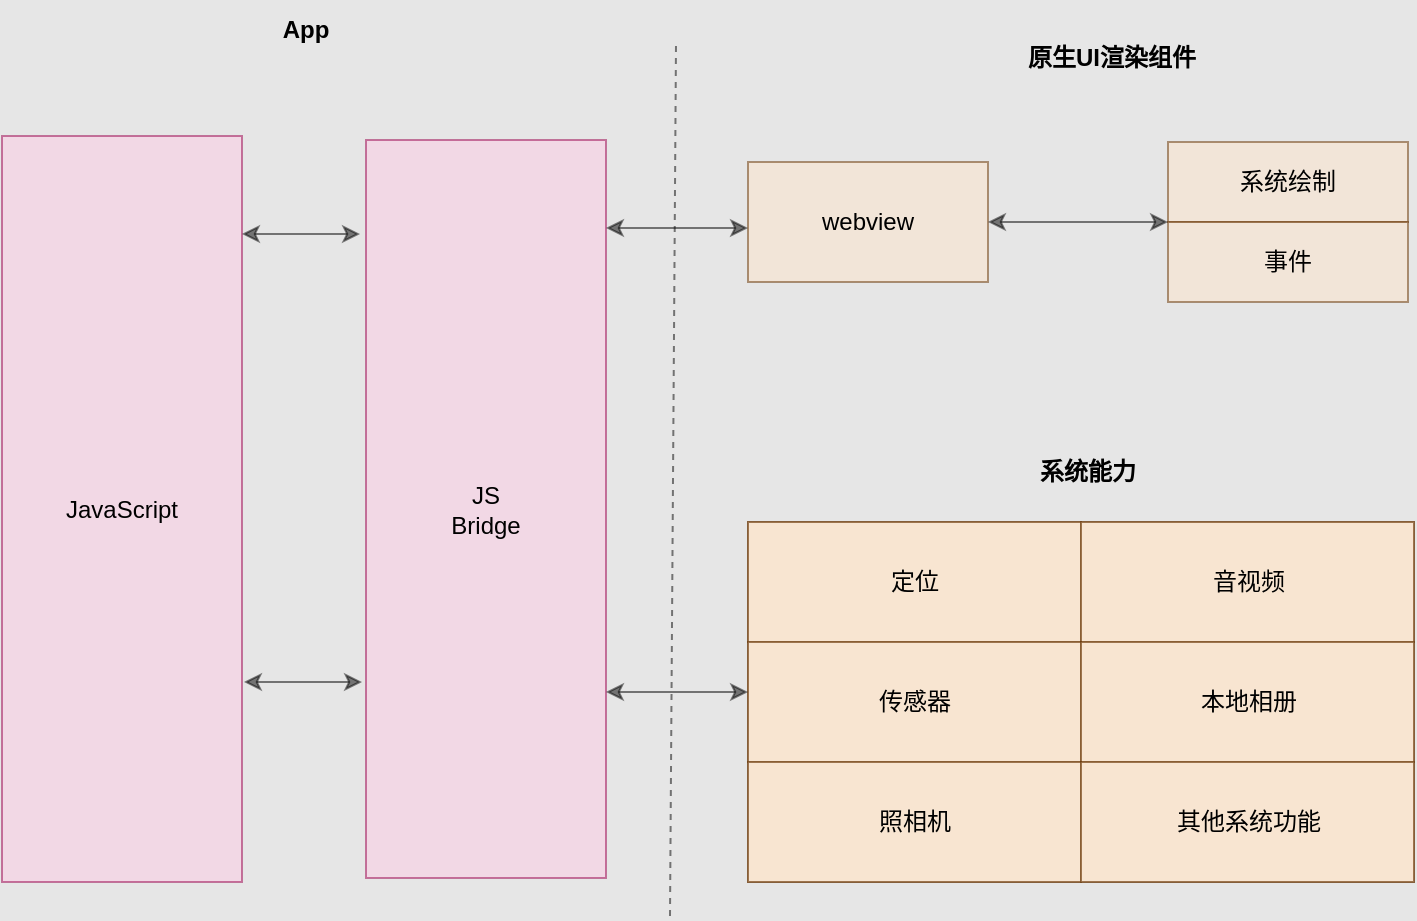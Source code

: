 <mxfile>
    <diagram id="5lY-qBTFEYOmPnNyBkEl" name="第 1 页">
        <mxGraphModel dx="764" dy="723" grid="0" gridSize="10" guides="1" tooltips="1" connect="1" arrows="1" fold="1" page="1" pageScale="1" pageWidth="827" pageHeight="1169" background="#E6E6E6" math="0" shadow="0">
            <root>
                <mxCell id="0"/>
                <mxCell id="1" parent="0"/>
                <mxCell id="2" value="App" style="text;html=1;strokeColor=none;fillColor=none;align=center;verticalAlign=middle;whiteSpace=wrap;rounded=0;fontColor=#000000;fontStyle=1;opacity=50;" parent="1" vertex="1">
                    <mxGeometry x="186" y="26" width="60" height="30" as="geometry"/>
                </mxCell>
                <mxCell id="3" value="原生UI渲染组件" style="text;html=1;strokeColor=none;fillColor=none;align=center;verticalAlign=middle;whiteSpace=wrap;rounded=0;fontStyle=1;fontColor=#000000;opacity=50;" parent="1" vertex="1">
                    <mxGeometry x="529" y="40" width="180" height="30" as="geometry"/>
                </mxCell>
                <mxCell id="4" value="&lt;font color=&quot;#000000&quot;&gt;webview&lt;/font&gt;" style="rounded=0;whiteSpace=wrap;html=1;fillColor=#FFE6CC;strokeColor=#663300;opacity=50;" parent="1" vertex="1">
                    <mxGeometry x="437" y="107" width="120" height="60" as="geometry"/>
                </mxCell>
                <mxCell id="5" value="&lt;font color=&quot;#000000&quot;&gt;系统绘制&lt;/font&gt;" style="rounded=0;whiteSpace=wrap;html=1;fillColor=#FFE6CC;strokeColor=#663300;opacity=50;" parent="1" vertex="1">
                    <mxGeometry x="647" y="97" width="120" height="40" as="geometry"/>
                </mxCell>
                <mxCell id="6" value="&lt;font color=&quot;#000000&quot;&gt;事件&lt;/font&gt;" style="rounded=0;whiteSpace=wrap;html=1;fillColor=#FFE6CC;strokeColor=#663300;opacity=50;" parent="1" vertex="1">
                    <mxGeometry x="647" y="137" width="120" height="40" as="geometry"/>
                </mxCell>
                <mxCell id="7" value="" style="endArrow=classic;startArrow=classic;html=1;fontColor=#000000;entryX=0;entryY=0;entryDx=0;entryDy=0;labelBorderColor=#000000;strokeColor=#000000;opacity=50;" parent="1" target="6" edge="1">
                    <mxGeometry width="50" height="50" relative="1" as="geometry">
                        <mxPoint x="557" y="137" as="sourcePoint"/>
                        <mxPoint x="607" y="87" as="targetPoint"/>
                    </mxGeometry>
                </mxCell>
                <mxCell id="16" value="系统能力" style="text;html=1;strokeColor=none;fillColor=none;align=center;verticalAlign=middle;whiteSpace=wrap;rounded=0;fontColor=#000000;fontStyle=1;opacity=50;" parent="1" vertex="1">
                    <mxGeometry x="577" y="247" width="60" height="30" as="geometry"/>
                </mxCell>
                <mxCell id="17" value="" style="group;strokeColor=#663300;opacity=50;fillColor=#FFE6CC;" parent="1" vertex="1" connectable="0">
                    <mxGeometry x="437" y="287" width="333" height="180" as="geometry"/>
                </mxCell>
                <mxCell id="8" value="&lt;font color=&quot;#000000&quot;&gt;定位&lt;/font&gt;" style="rounded=0;whiteSpace=wrap;html=1;fillColor=#FFE6CC;strokeColor=#663300;opacity=50;" parent="17" vertex="1">
                    <mxGeometry width="166.5" height="60" as="geometry"/>
                </mxCell>
                <mxCell id="11" value="&lt;font color=&quot;#000000&quot;&gt;音视频&lt;/font&gt;" style="rounded=0;whiteSpace=wrap;html=1;fillColor=#FFE6CC;strokeColor=#663300;opacity=50;" parent="17" vertex="1">
                    <mxGeometry x="166.5" width="166.5" height="60" as="geometry"/>
                </mxCell>
                <mxCell id="12" value="&lt;font color=&quot;#000000&quot;&gt;传感器&lt;/font&gt;" style="rounded=0;whiteSpace=wrap;html=1;fillColor=#FFE6CC;strokeColor=#663300;opacity=50;" parent="17" vertex="1">
                    <mxGeometry y="60" width="166.5" height="60" as="geometry"/>
                </mxCell>
                <mxCell id="13" value="&lt;font color=&quot;#000000&quot;&gt;本地相册&lt;/font&gt;" style="rounded=0;whiteSpace=wrap;html=1;fillColor=#FFE6CC;strokeColor=#663300;opacity=50;" parent="17" vertex="1">
                    <mxGeometry x="166.5" y="60" width="166.5" height="60" as="geometry"/>
                </mxCell>
                <mxCell id="14" value="&lt;font color=&quot;#000000&quot;&gt;照相机&lt;/font&gt;" style="rounded=0;whiteSpace=wrap;html=1;fillColor=#FFE6CC;strokeColor=#663300;opacity=50;" parent="17" vertex="1">
                    <mxGeometry y="120" width="166.5" height="60" as="geometry"/>
                </mxCell>
                <mxCell id="15" value="&lt;font color=&quot;#000000&quot;&gt;其他系统功能&lt;/font&gt;" style="rounded=0;whiteSpace=wrap;html=1;fillColor=#FFE6CC;strokeColor=#663300;opacity=50;" parent="17" vertex="1">
                    <mxGeometry x="166.5" y="120" width="166.5" height="60" as="geometry"/>
                </mxCell>
                <mxCell id="19" value="JavaScript" style="rounded=0;whiteSpace=wrap;html=1;strokeColor=#99004D;fontColor=#000000;fillColor=#FFCCE6;opacity=50;" parent="1" vertex="1">
                    <mxGeometry x="64" y="94" width="120" height="373" as="geometry"/>
                </mxCell>
                <mxCell id="20" value="JS&lt;br&gt;Bridge" style="rounded=0;whiteSpace=wrap;html=1;strokeColor=#99004D;fontColor=#000000;fillColor=#FFCCE6;opacity=50;" parent="1" vertex="1">
                    <mxGeometry x="246" y="96" width="120" height="369" as="geometry"/>
                </mxCell>
                <mxCell id="22" value="" style="endArrow=classic;startArrow=classic;html=1;labelBorderColor=#000000;strokeColor=#000000;fontColor=#000000;opacity=50;" parent="1" edge="1">
                    <mxGeometry width="50" height="50" relative="1" as="geometry">
                        <mxPoint x="185" y="367" as="sourcePoint"/>
                        <mxPoint x="244" y="367" as="targetPoint"/>
                    </mxGeometry>
                </mxCell>
                <mxCell id="23" value="" style="endArrow=classic;startArrow=classic;html=1;labelBorderColor=#000000;strokeColor=#000000;fontColor=#000000;opacity=50;" parent="1" edge="1">
                    <mxGeometry width="50" height="50" relative="1" as="geometry">
                        <mxPoint x="366" y="372" as="sourcePoint"/>
                        <mxPoint x="437" y="372" as="targetPoint"/>
                    </mxGeometry>
                </mxCell>
                <mxCell id="24" value="" style="endArrow=none;dashed=1;html=1;labelBorderColor=#000000;strokeColor=#000000;fontColor=#000000;opacity=50;" parent="1" edge="1">
                    <mxGeometry width="50" height="50" relative="1" as="geometry">
                        <mxPoint x="398" y="484" as="sourcePoint"/>
                        <mxPoint x="401" y="48" as="targetPoint"/>
                    </mxGeometry>
                </mxCell>
                <mxCell id="25" value="" style="endArrow=classic;startArrow=classic;html=1;labelBorderColor=#000000;strokeColor=#000000;fontColor=#000000;opacity=50;" edge="1" parent="1">
                    <mxGeometry width="50" height="50" relative="1" as="geometry">
                        <mxPoint x="184" y="143" as="sourcePoint"/>
                        <mxPoint x="243" y="143" as="targetPoint"/>
                    </mxGeometry>
                </mxCell>
                <mxCell id="26" value="" style="endArrow=classic;startArrow=classic;html=1;labelBorderColor=#000000;strokeColor=#000000;fontColor=#000000;opacity=50;" edge="1" parent="1">
                    <mxGeometry width="50" height="50" relative="1" as="geometry">
                        <mxPoint x="366" y="140" as="sourcePoint"/>
                        <mxPoint x="437" y="140" as="targetPoint"/>
                    </mxGeometry>
                </mxCell>
            </root>
        </mxGraphModel>
    </diagram>
</mxfile>